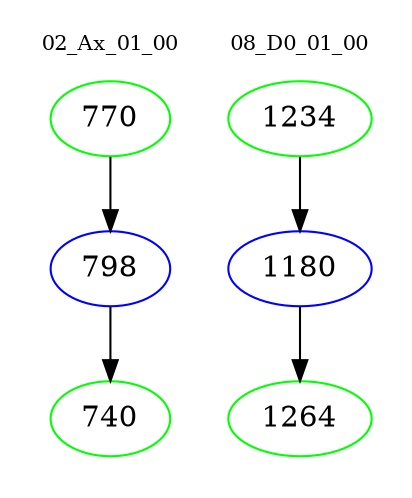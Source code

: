 digraph{
subgraph cluster_0 {
color = white
label = "02_Ax_01_00";
fontsize=10;
T0_770 [label="770", color="green"]
T0_770 -> T0_798 [color="black"]
T0_798 [label="798", color="blue"]
T0_798 -> T0_740 [color="black"]
T0_740 [label="740", color="green"]
}
subgraph cluster_1 {
color = white
label = "08_D0_01_00";
fontsize=10;
T1_1234 [label="1234", color="green"]
T1_1234 -> T1_1180 [color="black"]
T1_1180 [label="1180", color="blue"]
T1_1180 -> T1_1264 [color="black"]
T1_1264 [label="1264", color="green"]
}
}
